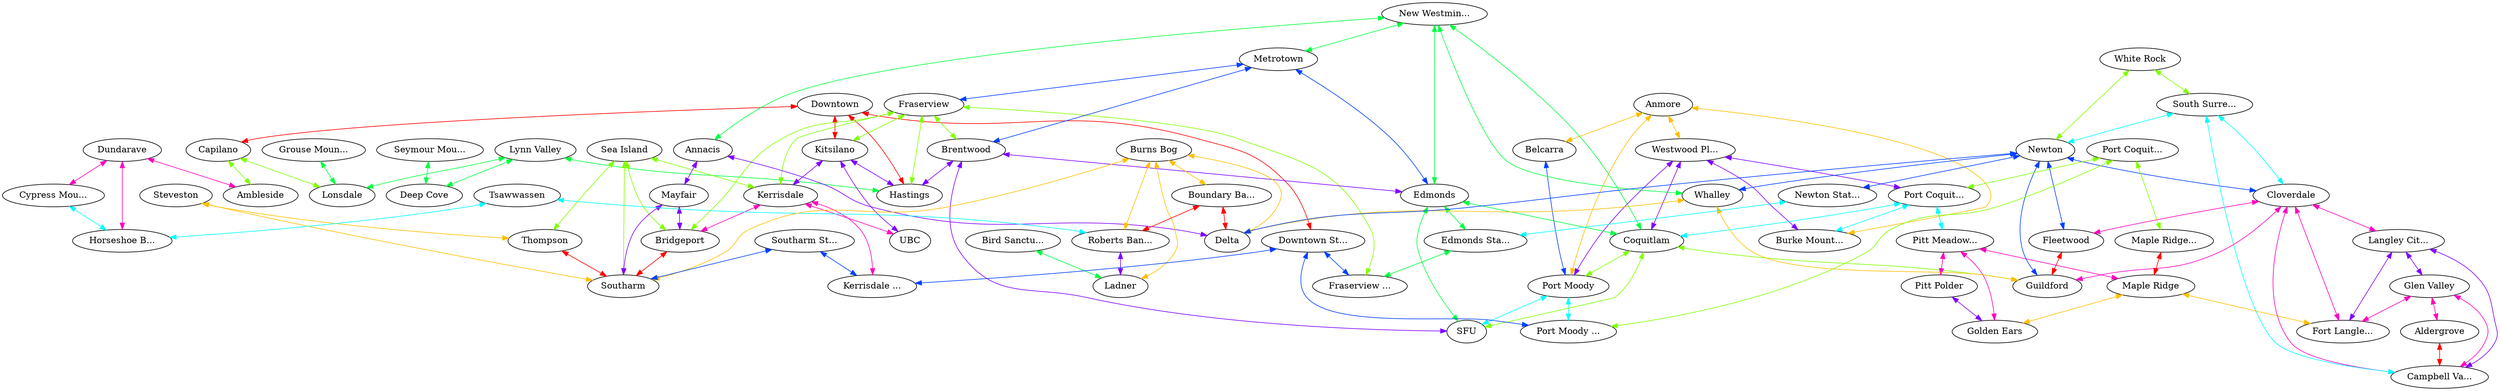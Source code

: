 graph x {
"Cypress Mountain" [pos="1.01388888888889,-0.986111111111111",label="Cypress Mou..."]
"Grouse Mountain" [pos="2.30555555555556,-0.902777777777778",label="Grouse Moun..."]
"Seymour Mountain" [pos="3.69444444444444,-1.11111111111111",label="Seymour Mou..."]
"Horseshoe Bay" [pos="0.638888888888889,-1.23611111111111",label="Horseshoe B..."]
"Ambleside" [pos="1.54166666666667,-1.43055555555556",label="Ambleside"]
"Dundarave" [pos="1.20833333333333,-1.36111111111111",label="Dundarave"]
"Capilano" [pos="1.88888888888889,-1.54166666666667",label="Capilano"]
"Lonsdale" [pos="2.33333333333333,-1.66666666666667",label="Lonsdale"]
"Lynn Valley" [pos="2.81944444444444,-1.83333333333333",label="Lynn Valley"]
"Deep Cove" [pos="3.38888888888889,-1.79166666666667",label="Deep Cove"]
"Belcarra" [pos="4.11111111111111,-1.72222222222222",label="Belcarra"]
"Anmore" [pos="4.70833333333333,-1.51388888888889",label="Anmore"]
"Burke Mountain" [pos="5.77777777777778,-2.08333333333333",label="Burke Mount..."]
"Westwood Plateau" [pos="5.06944444444444,-2.31944444444444",label="Westwood Pl..."]
"Port Moody" [pos="4.68055555555556,-2.27777777777778",label="Port Moody"]
"Coquitlam" [pos="4.69444444444444,-2.90277777777778",label="Coquitlam"]
"Port Coquitlam" [pos="5.5,-2.63888888888889",label="Port Coquit..."]
"Pitt Meadows" [pos="6.26388888888889,-2.90277777777778",label="Pitt Meadow..."]
"Pitt Polder" [pos="6.66666666666667,-2.15277777777778",label="Pitt Polder"]
"Golden Ears" [pos="7.51388888888889,-2.20833333333333",label="Golden Ears"]
"Maple Ridge" [pos="7.76388888888889,-3.375",label="Maple Ridge"]
"Downtown" [pos="1.56944444444444,-1.94444444444444",label="Downtown"]
"UBC" [pos="0.861111111111111,-2.70833333333333",label="UBC"]
"Kitsilano" [pos="1.5,-2.55555555555556",label="Kitsilano"]
"Kerrisdale" [pos="1.5,-3.16666666666667",label="Kerrisdale"]
"Hastings" [pos="2.40277777777778,-2.5",label="Hastings"]
"Fraserview" [pos="2.43055555555556,-3.25",label="Fraserview"]
"SFU" [pos="3.56944444444444,-2.41666666666667",label="SFU"]
"Brentwood" [pos="3.02777777777778,-2.65277777777778",label="Brentwood"]
"Edmonds" [pos="3.80555555555556,-2.88888888888889",label="Edmonds"]
"Metrotown" [pos="3.18055555555556,-3.43055555555556",label="Metrotown"]
"New Westminster" [pos="3.83333333333333,-3.31944444444444",label="New Westmin..."]
"Sea Island" [pos="1.33333333333333,-3.59722222222222",label="Sea Island"]
"Thompson" [pos="1.27777777777778,-4.09722222222222",label="Thompson"]
"Steveston" [pos="1.26388888888889,-4.48611111111111",label="Steveston"]
"Southarm" [pos="1.76388888888889,-4.38888888888889",label="Southarm"]
"Bridgeport" [pos="2.04166666666667,-3.73611111111111",label="Bridgeport"]
"Mayfair" [pos="2.54166666666667,-4.09722222222222",label="Mayfair"]
"Annacis" [pos="3.59722222222222,-3.73611111111111",label="Annacis"]
"Tsawwassen" [pos="2.33333333333333,-6.30555555555556",label="Tsawwassen"]
"Roberts Bank" [pos="2.19444444444444,-5.76388888888889",label="Roberts Ban..."]
"Bird Sanctuary" [pos="1.47222222222222,-5.19444444444444",label="Bird Sanctu..."]
"Ladner" [pos="2.29166666666667,-5.01388888888889",label="Ladner"]
"Burns Bog" [pos="3.125,-4.90277777777778",label="Burns Bog"]
"Boundary Bay" [pos="2.93055555555556,-5.40277777777778",label="Boundary Ba..."]
"Delta" [pos="3.93055555555556,-4.61111111111111",label="Delta"]
"Whalley" [pos="4.02777777777778,-3.72222222222222",label="Whalley"]
"Guildford" [pos="5.15277777777778,-3.65277777777778",label="Guildford"]
"Fleetwood" [pos="5.19444444444444,-4.27777777777778",label="Fleetwood"]
"Newton" [pos="4.59722222222222,-4.83333333333333",label="Newton"]
"Cloverdale" [pos="5.70833333333333,-5",label="Cloverdale"]
"South Surrey" [pos="5.81944444444444,-5.95833333333333",label="South Surre..."]
"White Rock" [pos="5.01388888888889,-6.01388888888889",label="White Rock"]
"Fort Langley" [pos="6.88888888888889,-4.47222222222222",label="Fort Langle..."]
"Glen Valley" [pos="8.11111111111111,-4.875",label="Glen Valley"]
"Langley City" [pos="6.66666666666667,-5.34722222222222",label="Langley Cit..."]
"Campbell Valley" [pos="7.08333333333333,-5.76388888888889",label="Campbell Va..."]
"Aldergrove" [pos="8.27777777777778,-6",label="Aldergrove"]
"Maple Ridge Station" [pos="7.05555555555556,-3.125",label="Maple Ridge..."]
"Port Coquitlam Station" [pos="5.23611111111111,-2.81944444444444",label="Port Coquit..."]
"Port Moody Station" [pos="4.26388888888889,-2.375",label="Port Moody ..."]
"Newton Station" [pos="4.38888888888889,-4.06944444444444",label="Newton Stat..."]
"Edmonds Station" [pos="3.55555555555556,-3.08333333333333",label="Edmonds Sta..."]
"Fraserview Station" [pos="2.54166666666667,-2.80555555555556",label="Fraserview ..."]
"Southarm Station" [pos="1.66666666666667,-4.06944444444444",label="Southarm St..."]
"Kerrisdale Station" [pos="1.86111111111111,-3.20833333333333",label="Kerrisdale ..."]
"Downtown Station" [pos="1.86111111111111,-2.13888888888889",label="Downtown St..."]
"Anmore" -- "Belcarra" [dir="both",color="0.125,1,1"]
"Anmore" -- "Westwood Plateau" [dir="both",color="0.125,1,1"]
"Anmore" -- "Port Moody" [dir="both",color="0.125,1,1"]
"Anmore" -- "Burke Mountain" [dir="both",color="0.125,1,1"]
"White Rock" -- "South Surrey" [dir="both",color="0.25,1,1"]
"White Rock" -- "Newton" [dir="both",color="0.25,1,1"]
"New Westminster" -- "Whalley" [dir="both",color="0.375,1,1"]
"New Westminster" -- "Metrotown" [dir="both",color="0.375,1,1"]
"New Westminster" -- "Annacis" [dir="both",color="0.375,1,1"]
"New Westminster" -- "Edmonds" [dir="both",color="0.375,1,1"]
"New Westminster" -- "Coquitlam" [dir="both",color="0.375,1,1"]
"South Surrey" -- "Newton" [dir="both",color="0.5,1,1"]
"South Surrey" -- "Campbell Valley" [dir="both",color="0.5,1,1"]
"South Surrey" -- "Cloverdale" [dir="both",color="0.5,1,1"]
"Newton" -- "Guildford" [dir="both",color="0.625,1,1"]
"Newton" -- "Fleetwood" [dir="both",color="0.625,1,1"]
"Newton" -- "Whalley" [dir="both",color="0.625,1,1"]
"Newton" -- "Cloverdale" [dir="both",color="0.625,1,1"]
"Newton" -- "Delta" [dir="both",color="0.625,1,1"]
"Newton" -- "Newton Station" [dir="both",color="0.625,1,1"]
"Westwood Plateau" -- "Port Coquitlam" [dir="both",color="0.75,1,1"]
"Westwood Plateau" -- "Port Moody" [dir="both",color="0.75,1,1"]
"Westwood Plateau" -- "Coquitlam" [dir="both",color="0.75,1,1"]
"Westwood Plateau" -- "Burke Mountain" [dir="both",color="0.75,1,1"]
"Cloverdale" -- "Guildford" [dir="both",color="0.875,1,1"]
"Cloverdale" -- "Campbell Valley" [dir="both",color="0.875,1,1"]
"Cloverdale" -- "Fleetwood" [dir="both",color="0.875,1,1"]
"Cloverdale" -- "Langley City" [dir="both",color="0.875,1,1"]
"Cloverdale" -- "Fort Langley" [dir="both",color="0.875,1,1"]
"Downtown" -- "Kitsilano" [dir="both",color="1,1,1"]
"Downtown" -- "Hastings" [dir="both",color="1,1,1"]
"Downtown" -- "Capilano" [dir="both",color="1,1,1"]
"Downtown" -- "Downtown Station" [dir="both",color="1,1,1"]
"Burns Bog" -- "Roberts Bank" [dir="both",color="0.125,1,1"]
"Burns Bog" -- "Ladner" [dir="both",color="0.125,1,1"]
"Burns Bog" -- "Delta" [dir="both",color="0.125,1,1"]
"Burns Bog" -- "Southarm" [dir="both",color="0.125,1,1"]
"Burns Bog" -- "Boundary Bay" [dir="both",color="0.125,1,1"]
"Port Coquitlam Station" -- "Port Coquitlam" [dir="both",color="0.25,1,1"]
"Port Coquitlam Station" -- "Maple Ridge Station" [dir="both",color="0.25,1,1"]
"Port Coquitlam Station" -- "Port Moody Station" [dir="both",color="0.25,1,1"]
"Lynn Valley" -- "Deep Cove" [dir="both",color="0.375,1,1"]
"Lynn Valley" -- "Hastings" [dir="both",color="0.375,1,1"]
"Lynn Valley" -- "Lonsdale" [dir="both",color="0.375,1,1"]
"Port Coquitlam" -- "Pitt Meadows" [dir="both",color="0.5,1,1"]
"Port Coquitlam" -- "Burke Mountain" [dir="both",color="0.5,1,1"]
"Port Coquitlam" -- "Coquitlam" [dir="both",color="0.5,1,1"]
"Metrotown" -- "Brentwood" [dir="both",color="0.625,1,1"]
"Metrotown" -- "Fraserview" [dir="both",color="0.625,1,1"]
"Metrotown" -- "Edmonds" [dir="both",color="0.625,1,1"]
"Annacis" -- "Mayfair" [dir="both",color="0.75,1,1"]
"Annacis" -- "Delta" [dir="both",color="0.75,1,1"]
"Pitt Meadows" -- "Maple Ridge" [dir="both",color="0.875,1,1"]
"Pitt Meadows" -- "Golden Ears" [dir="both",color="0.875,1,1"]
"Pitt Meadows" -- "Pitt Polder" [dir="both",color="0.875,1,1"]
"Boundary Bay" -- "Roberts Bank" [dir="both",color="1,1,1"]
"Boundary Bay" -- "Delta" [dir="both",color="1,1,1"]
"Whalley" -- "Guildford" [dir="both",color="0.125,1,1"]
"Whalley" -- "Delta" [dir="both",color="0.125,1,1"]
"Fraserview" -- "Brentwood" [dir="both",color="0.25,1,1"]
"Fraserview" -- "Hastings" [dir="both",color="0.25,1,1"]
"Fraserview" -- "Kitsilano" [dir="both",color="0.25,1,1"]
"Fraserview" -- "Kerrisdale" [dir="both",color="0.25,1,1"]
"Fraserview" -- "Fraserview Station" [dir="both",color="0.25,1,1"]
"Fraserview" -- "Bridgeport" [dir="both",color="0.25,1,1"]
"Grouse Mountain" -- "Lonsdale" [dir="both",color="0.375,1,1"]
"Newton Station" -- "Edmonds Station" [dir="both",color="0.5,1,1"]
"Belcarra" -- "Port Moody" [dir="both",color="0.625,1,1"]
"Brentwood" -- "Hastings" [dir="both",color="0.75,1,1"]
"Brentwood" -- "Edmonds" [dir="both",color="0.75,1,1"]
"Brentwood" -- "SFU" [dir="both",color="0.75,1,1"]
"Dundarave" -- "Cypress Mountain" [dir="both",color="0.875,1,1"]
"Dundarave" -- "Horseshoe Bay" [dir="both",color="0.875,1,1"]
"Dundarave" -- "Ambleside" [dir="both",color="0.875,1,1"]
"Maple Ridge Station" -- "Maple Ridge" [dir="both",color="1,1,1"]
"Maple Ridge" -- "Golden Ears" [dir="both",color="0.125,1,1"]
"Maple Ridge" -- "Fort Langley" [dir="both",color="0.125,1,1"]
"Capilano" -- "Ambleside" [dir="both",color="0.25,1,1"]
"Capilano" -- "Lonsdale" [dir="both",color="0.25,1,1"]
"Edmonds" -- "Edmonds Station" [dir="both",color="0.375,1,1"]
"Edmonds" -- "SFU" [dir="both",color="0.375,1,1"]
"Edmonds" -- "Coquitlam" [dir="both",color="0.375,1,1"]
"Tsawwassen" -- "Horseshoe Bay" [dir="both",color="0.5,1,1"]
"Tsawwassen" -- "Roberts Bank" [dir="both",color="0.5,1,1"]
"Downtown Station" -- "Fraserview Station" [dir="both",color="0.625,1,1"]
"Downtown Station" -- "Kerrisdale Station" [dir="both",color="0.625,1,1"]
"Downtown Station" -- "Port Moody Station" [dir="both",color="0.625,1,1"]
"Langley City" -- "Glen Valley" [dir="both",color="0.75,1,1"]
"Langley City" -- "Campbell Valley" [dir="both",color="0.75,1,1"]
"Langley City" -- "Fort Langley" [dir="both",color="0.75,1,1"]
"Glen Valley" -- "Aldergrove" [dir="both",color="0.875,1,1"]
"Glen Valley" -- "Campbell Valley" [dir="both",color="0.875,1,1"]
"Glen Valley" -- "Fort Langley" [dir="both",color="0.875,1,1"]
"Aldergrove" -- "Campbell Valley" [dir="both",color="1,1,1"]
"Steveston" -- "Southarm" [dir="both",color="0.125,1,1"]
"Steveston" -- "Thompson" [dir="both",color="0.125,1,1"]
"Sea Island" -- "Kerrisdale" [dir="both",color="0.25,1,1"]
"Sea Island" -- "Thompson" [dir="both",color="0.25,1,1"]
"Sea Island" -- "Southarm" [dir="both",color="0.25,1,1"]
"Sea Island" -- "Bridgeport" [dir="both",color="0.25,1,1"]
"Seymour Mountain" -- "Deep Cove" [dir="both",color="0.375,1,1"]
"Pitt Polder" -- "Golden Ears" [dir="both",color="0.75,1,1"]
"Fleetwood" -- "Guildford" [dir="both",color="1,1,1"]
"Coquitlam" -- "Guildford" [dir="both",color="0.25,1,1"]
"Coquitlam" -- "Port Moody" [dir="both",color="0.25,1,1"]
"Coquitlam" -- "SFU" [dir="both",color="0.25,1,1"]
"Edmonds Station" -- "Fraserview Station" [dir="both",color="0.375,1,1"]
"Cypress Mountain" -- "Horseshoe Bay" [dir="both",color="0.5,1,1"]
"Southarm Station" -- "Kerrisdale Station" [dir="both",color="0.625,1,1"]
"Southarm Station" -- "Southarm" [dir="both",color="0.625,1,1"]
"Kitsilano" -- "Hastings" [dir="both",color="0.75,1,1"]
"Kitsilano" -- "UBC" [dir="both",color="0.75,1,1"]
"Kitsilano" -- "Kerrisdale" [dir="both",color="0.75,1,1"]
"Bird Sanctuary" -- "Ladner" [dir="both",color="0.375,1,1"]
"Port Moody" -- "Port Moody Station" [dir="both",color="0.5,1,1"]
"Port Moody" -- "SFU" [dir="both",color="0.5,1,1"]
"Mayfair" -- "Bridgeport" [dir="both",color="0.75,1,1"]
"Mayfair" -- "Southarm" [dir="both",color="0.75,1,1"]
"Kerrisdale" -- "UBC" [dir="both",color="0.875,1,1"]
"Kerrisdale" -- "Kerrisdale Station" [dir="both",color="0.875,1,1"]
"Kerrisdale" -- "Bridgeport" [dir="both",color="0.875,1,1"]
"Bridgeport" -- "Southarm" [dir="both",color="1,1,1"]
"Roberts Bank" -- "Ladner" [dir="both",color="0.75,1,1"]
"Thompson" -- "Southarm" [dir="both",color="1,1,1"]
}
